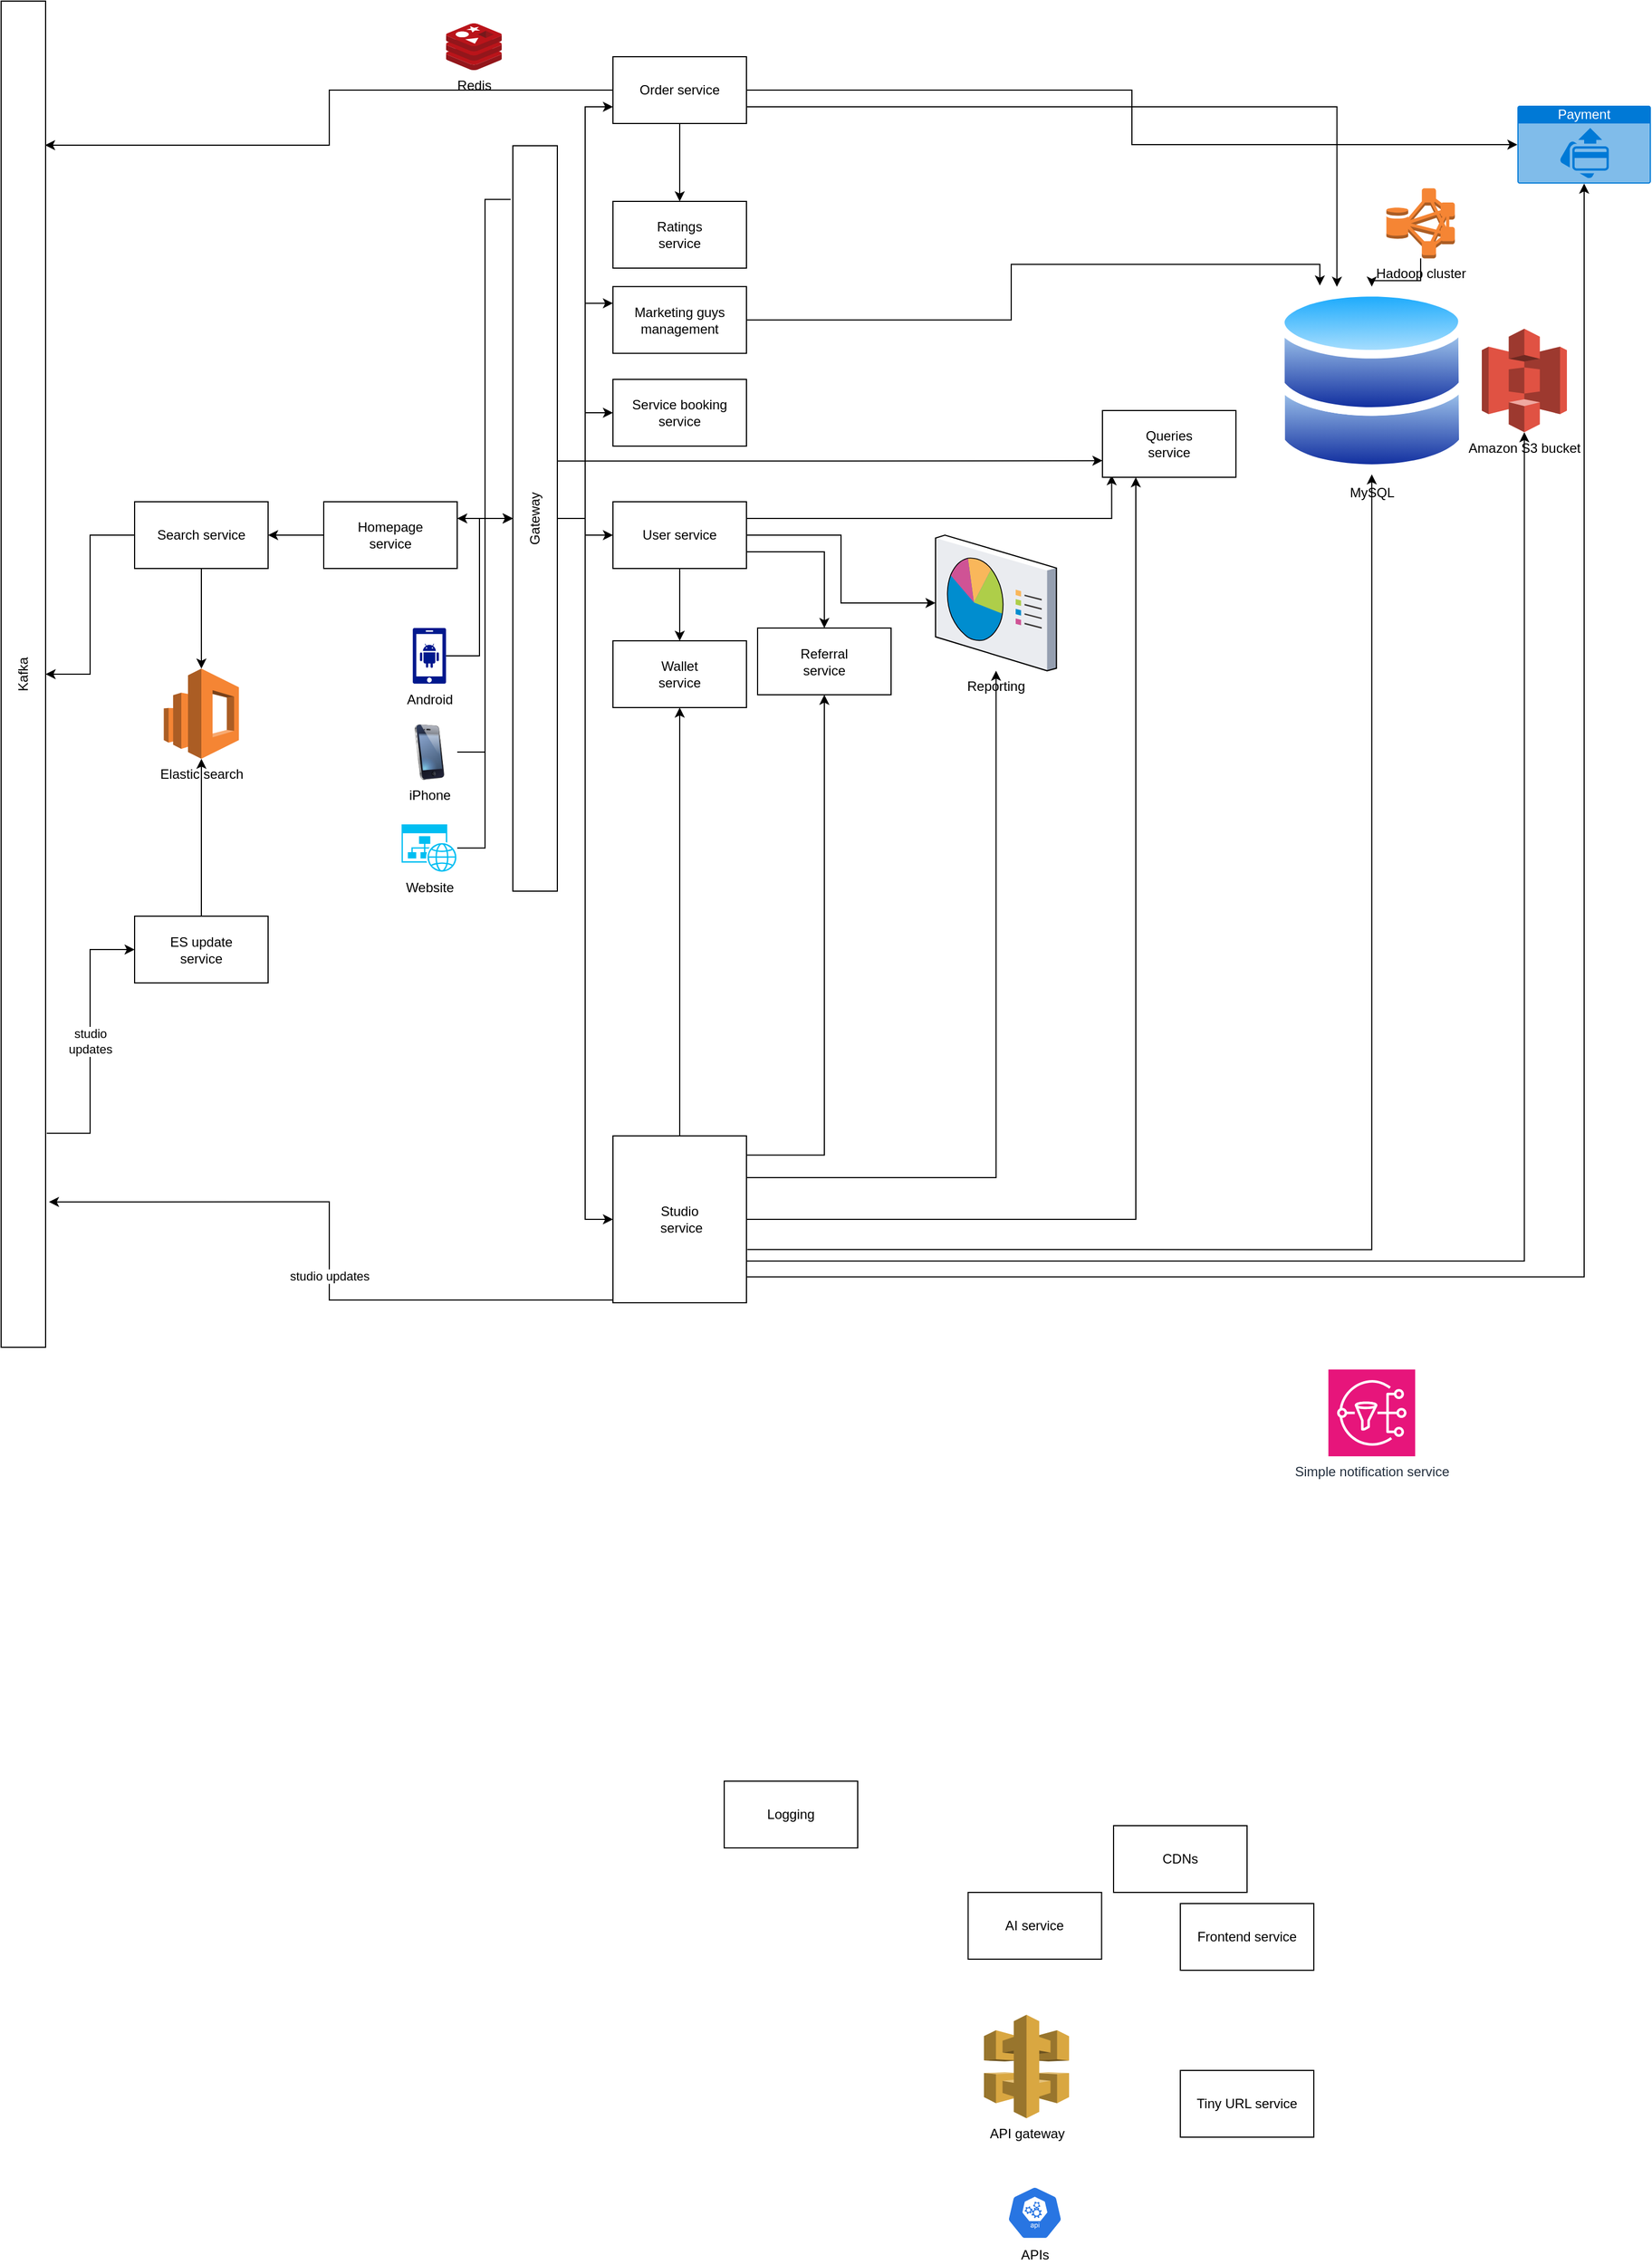 <mxfile version="21.7.5" type="device">
  <diagram id="C5RBs43oDa-KdzZeNtuy" name="Page-1">
    <mxGraphModel dx="2514" dy="899" grid="1" gridSize="10" guides="1" tooltips="1" connect="1" arrows="1" fold="1" page="1" pageScale="1" pageWidth="827" pageHeight="1169" math="0" shadow="0">
      <root>
        <mxCell id="WIyWlLk6GJQsqaUBKTNV-0" />
        <mxCell id="WIyWlLk6GJQsqaUBKTNV-1" parent="WIyWlLk6GJQsqaUBKTNV-0" />
        <mxCell id="Nwz1E1ppxnEd2SFKJ7sG-64" value="studio&lt;br&gt;updates" style="edgeStyle=orthogonalEdgeStyle;rounded=0;orthogonalLoop=1;jettySize=auto;html=1;entryX=0;entryY=0.5;entryDx=0;entryDy=0;exitX=1.025;exitY=0.841;exitDx=0;exitDy=0;exitPerimeter=0;" parent="WIyWlLk6GJQsqaUBKTNV-1" source="Nwz1E1ppxnEd2SFKJ7sG-0" target="Nwz1E1ppxnEd2SFKJ7sG-63" edge="1">
          <mxGeometry relative="1" as="geometry" />
        </mxCell>
        <mxCell id="Nwz1E1ppxnEd2SFKJ7sG-0" value="Kafka" style="rounded=0;whiteSpace=wrap;html=1;horizontal=0;" parent="WIyWlLk6GJQsqaUBKTNV-1" vertex="1">
          <mxGeometry x="-550" y="310" width="40" height="1210" as="geometry" />
        </mxCell>
        <mxCell id="Nwz1E1ppxnEd2SFKJ7sG-2" value="MySQL" style="image;aspect=fixed;perimeter=ellipsePerimeter;html=1;align=center;shadow=0;dashed=0;spacingTop=3;image=img/lib/active_directory/databases.svg;" parent="WIyWlLk6GJQsqaUBKTNV-1" vertex="1">
          <mxGeometry x="596" y="566.6" width="172.24" height="168.8" as="geometry" />
        </mxCell>
        <mxCell id="Nwz1E1ppxnEd2SFKJ7sG-8" value="Redis" style="image;sketch=0;aspect=fixed;html=1;points=[];align=center;fontSize=12;image=img/lib/mscae/Cache_Redis_Product.svg;" parent="WIyWlLk6GJQsqaUBKTNV-1" vertex="1">
          <mxGeometry x="-150" y="330" width="50" height="42" as="geometry" />
        </mxCell>
        <mxCell id="Nwz1E1ppxnEd2SFKJ7sG-58" value="" style="edgeStyle=orthogonalEdgeStyle;rounded=0;orthogonalLoop=1;jettySize=auto;html=1;" parent="WIyWlLk6GJQsqaUBKTNV-1" source="Nwz1E1ppxnEd2SFKJ7sG-11" target="Nwz1E1ppxnEd2SFKJ7sG-56" edge="1">
          <mxGeometry relative="1" as="geometry" />
        </mxCell>
        <mxCell id="Nwz1E1ppxnEd2SFKJ7sG-11" value="Android" style="sketch=0;aspect=fixed;pointerEvents=1;shadow=0;dashed=0;html=1;strokeColor=none;labelPosition=center;verticalLabelPosition=bottom;verticalAlign=top;align=center;fillColor=#00188D;shape=mxgraph.mscae.enterprise.android_phone" parent="WIyWlLk6GJQsqaUBKTNV-1" vertex="1">
          <mxGeometry x="-180" y="873.5" width="30" height="50" as="geometry" />
        </mxCell>
        <mxCell id="UU8hWNb_bc6DrYMknvaK-10" style="edgeStyle=orthogonalEdgeStyle;rounded=0;orthogonalLoop=1;jettySize=auto;html=1;" edge="1" parent="WIyWlLk6GJQsqaUBKTNV-1" source="Nwz1E1ppxnEd2SFKJ7sG-15" target="Nwz1E1ppxnEd2SFKJ7sG-31">
          <mxGeometry relative="1" as="geometry" />
        </mxCell>
        <mxCell id="UU8hWNb_bc6DrYMknvaK-13" value="" style="edgeStyle=orthogonalEdgeStyle;rounded=0;orthogonalLoop=1;jettySize=auto;html=1;" edge="1" parent="WIyWlLk6GJQsqaUBKTNV-1" source="Nwz1E1ppxnEd2SFKJ7sG-15" target="UU8hWNb_bc6DrYMknvaK-2">
          <mxGeometry relative="1" as="geometry" />
        </mxCell>
        <mxCell id="UU8hWNb_bc6DrYMknvaK-21" style="edgeStyle=orthogonalEdgeStyle;rounded=0;orthogonalLoop=1;jettySize=auto;html=1;entryX=0.5;entryY=0;entryDx=0;entryDy=0;exitX=1;exitY=0.75;exitDx=0;exitDy=0;" edge="1" parent="WIyWlLk6GJQsqaUBKTNV-1" source="Nwz1E1ppxnEd2SFKJ7sG-15" target="UU8hWNb_bc6DrYMknvaK-3">
          <mxGeometry relative="1" as="geometry" />
        </mxCell>
        <mxCell id="UU8hWNb_bc6DrYMknvaK-25" style="edgeStyle=orthogonalEdgeStyle;rounded=0;orthogonalLoop=1;jettySize=auto;html=1;entryX=0.069;entryY=0.969;entryDx=0;entryDy=0;entryPerimeter=0;exitX=1;exitY=0.25;exitDx=0;exitDy=0;" edge="1" parent="WIyWlLk6GJQsqaUBKTNV-1" source="Nwz1E1ppxnEd2SFKJ7sG-15" target="UU8hWNb_bc6DrYMknvaK-22">
          <mxGeometry relative="1" as="geometry" />
        </mxCell>
        <mxCell id="Nwz1E1ppxnEd2SFKJ7sG-15" value="User service" style="rounded=0;whiteSpace=wrap;html=1;" parent="WIyWlLk6GJQsqaUBKTNV-1" vertex="1">
          <mxGeometry y="760" width="120" height="60" as="geometry" />
        </mxCell>
        <mxCell id="Nwz1E1ppxnEd2SFKJ7sG-57" value="" style="edgeStyle=orthogonalEdgeStyle;rounded=0;orthogonalLoop=1;jettySize=auto;html=1;" parent="WIyWlLk6GJQsqaUBKTNV-1" source="Nwz1E1ppxnEd2SFKJ7sG-19" target="Nwz1E1ppxnEd2SFKJ7sG-56" edge="1">
          <mxGeometry relative="1" as="geometry" />
        </mxCell>
        <mxCell id="Nwz1E1ppxnEd2SFKJ7sG-19" value="iPhone" style="image;html=1;image=img/lib/clip_art/telecommunication/iPhone_128x128.png" parent="WIyWlLk6GJQsqaUBKTNV-1" vertex="1">
          <mxGeometry x="-190" y="960" width="50" height="50" as="geometry" />
        </mxCell>
        <mxCell id="Nwz1E1ppxnEd2SFKJ7sG-59" value="" style="edgeStyle=orthogonalEdgeStyle;rounded=0;orthogonalLoop=1;jettySize=auto;html=1;" parent="WIyWlLk6GJQsqaUBKTNV-1" source="Nwz1E1ppxnEd2SFKJ7sG-20" target="Nwz1E1ppxnEd2SFKJ7sG-56" edge="1">
          <mxGeometry relative="1" as="geometry" />
        </mxCell>
        <mxCell id="Nwz1E1ppxnEd2SFKJ7sG-20" value="Website" style="verticalLabelPosition=bottom;html=1;verticalAlign=top;align=center;strokeColor=none;fillColor=#00BEF2;shape=mxgraph.azure.website_generic;pointerEvents=1;" parent="WIyWlLk6GJQsqaUBKTNV-1" vertex="1">
          <mxGeometry x="-190" y="1050" width="50" height="42.5" as="geometry" />
        </mxCell>
        <mxCell id="Nwz1E1ppxnEd2SFKJ7sG-49" style="edgeStyle=orthogonalEdgeStyle;rounded=0;orthogonalLoop=1;jettySize=auto;html=1;exitX=1;exitY=0.75;exitDx=0;exitDy=0;" parent="WIyWlLk6GJQsqaUBKTNV-1" source="Nwz1E1ppxnEd2SFKJ7sG-23" target="Nwz1E1ppxnEd2SFKJ7sG-47" edge="1">
          <mxGeometry relative="1" as="geometry" />
        </mxCell>
        <mxCell id="Nwz1E1ppxnEd2SFKJ7sG-68" value="studio updates" style="edgeStyle=orthogonalEdgeStyle;rounded=0;orthogonalLoop=1;jettySize=auto;html=1;entryX=1.075;entryY=0.892;entryDx=0;entryDy=0;entryPerimeter=0;exitX=0.358;exitY=0.983;exitDx=0;exitDy=0;exitPerimeter=0;" parent="WIyWlLk6GJQsqaUBKTNV-1" source="Nwz1E1ppxnEd2SFKJ7sG-23" target="Nwz1E1ppxnEd2SFKJ7sG-0" edge="1">
          <mxGeometry relative="1" as="geometry" />
        </mxCell>
        <mxCell id="Nwz1E1ppxnEd2SFKJ7sG-70" style="edgeStyle=orthogonalEdgeStyle;rounded=0;orthogonalLoop=1;jettySize=auto;html=1;exitX=1;exitY=0.25;exitDx=0;exitDy=0;" parent="WIyWlLk6GJQsqaUBKTNV-1" source="Nwz1E1ppxnEd2SFKJ7sG-23" target="Nwz1E1ppxnEd2SFKJ7sG-31" edge="1">
          <mxGeometry relative="1" as="geometry">
            <mxPoint x="110" y="1142" as="sourcePoint" />
            <mxPoint x="267.294" y="703.95" as="targetPoint" />
          </mxGeometry>
        </mxCell>
        <mxCell id="UU8hWNb_bc6DrYMknvaK-4" style="edgeStyle=orthogonalEdgeStyle;rounded=0;orthogonalLoop=1;jettySize=auto;html=1;exitX=0.996;exitY=0.845;exitDx=0;exitDy=0;exitPerimeter=0;" edge="1" parent="WIyWlLk6GJQsqaUBKTNV-1" source="Nwz1E1ppxnEd2SFKJ7sG-23" target="Nwz1E1ppxnEd2SFKJ7sG-26">
          <mxGeometry relative="1" as="geometry">
            <mxPoint x="110" y="1163" as="sourcePoint" />
            <mxPoint x="668.941" y="699" as="targetPoint" />
          </mxGeometry>
        </mxCell>
        <mxCell id="UU8hWNb_bc6DrYMknvaK-5" style="edgeStyle=orthogonalEdgeStyle;rounded=0;orthogonalLoop=1;jettySize=auto;html=1;entryX=0.5;entryY=1;entryDx=0;entryDy=0;exitX=1.006;exitY=0.681;exitDx=0;exitDy=0;exitPerimeter=0;" edge="1" parent="WIyWlLk6GJQsqaUBKTNV-1" source="Nwz1E1ppxnEd2SFKJ7sG-23" target="Nwz1E1ppxnEd2SFKJ7sG-2">
          <mxGeometry relative="1" as="geometry" />
        </mxCell>
        <mxCell id="UU8hWNb_bc6DrYMknvaK-14" style="edgeStyle=orthogonalEdgeStyle;rounded=0;orthogonalLoop=1;jettySize=auto;html=1;entryX=0.5;entryY=1;entryDx=0;entryDy=0;" edge="1" parent="WIyWlLk6GJQsqaUBKTNV-1" source="Nwz1E1ppxnEd2SFKJ7sG-23" target="UU8hWNb_bc6DrYMknvaK-2">
          <mxGeometry relative="1" as="geometry" />
        </mxCell>
        <mxCell id="UU8hWNb_bc6DrYMknvaK-20" style="edgeStyle=orthogonalEdgeStyle;rounded=0;orthogonalLoop=1;jettySize=auto;html=1;exitX=0.996;exitY=0.115;exitDx=0;exitDy=0;exitPerimeter=0;entryX=0.5;entryY=1;entryDx=0;entryDy=0;" edge="1" parent="WIyWlLk6GJQsqaUBKTNV-1" source="Nwz1E1ppxnEd2SFKJ7sG-23" target="UU8hWNb_bc6DrYMknvaK-3">
          <mxGeometry relative="1" as="geometry">
            <mxPoint x="190" y="920" as="targetPoint" />
          </mxGeometry>
        </mxCell>
        <mxCell id="UU8hWNb_bc6DrYMknvaK-27" style="edgeStyle=orthogonalEdgeStyle;rounded=0;orthogonalLoop=1;jettySize=auto;html=1;entryX=0.25;entryY=1;entryDx=0;entryDy=0;" edge="1" parent="WIyWlLk6GJQsqaUBKTNV-1" source="Nwz1E1ppxnEd2SFKJ7sG-23" target="UU8hWNb_bc6DrYMknvaK-22">
          <mxGeometry relative="1" as="geometry" />
        </mxCell>
        <mxCell id="Nwz1E1ppxnEd2SFKJ7sG-23" value="Studio&lt;br&gt;&amp;nbsp;service" style="rounded=0;whiteSpace=wrap;html=1;" parent="WIyWlLk6GJQsqaUBKTNV-1" vertex="1">
          <mxGeometry y="1330" width="120" height="150" as="geometry" />
        </mxCell>
        <mxCell id="UU8hWNb_bc6DrYMknvaK-11" style="edgeStyle=orthogonalEdgeStyle;rounded=0;orthogonalLoop=1;jettySize=auto;html=1;entryX=0.988;entryY=0.107;entryDx=0;entryDy=0;entryPerimeter=0;" edge="1" parent="WIyWlLk6GJQsqaUBKTNV-1" source="Nwz1E1ppxnEd2SFKJ7sG-24" target="Nwz1E1ppxnEd2SFKJ7sG-0">
          <mxGeometry relative="1" as="geometry" />
        </mxCell>
        <mxCell id="UU8hWNb_bc6DrYMknvaK-17" style="edgeStyle=orthogonalEdgeStyle;rounded=0;orthogonalLoop=1;jettySize=auto;html=1;entryX=0;entryY=0.5;entryDx=0;entryDy=0;entryPerimeter=0;" edge="1" parent="WIyWlLk6GJQsqaUBKTNV-1" source="Nwz1E1ppxnEd2SFKJ7sG-24" target="Nwz1E1ppxnEd2SFKJ7sG-26">
          <mxGeometry relative="1" as="geometry" />
        </mxCell>
        <mxCell id="UU8hWNb_bc6DrYMknvaK-29" style="edgeStyle=orthogonalEdgeStyle;rounded=0;orthogonalLoop=1;jettySize=auto;html=1;exitX=1;exitY=0.75;exitDx=0;exitDy=0;entryX=0.318;entryY=0.001;entryDx=0;entryDy=0;entryPerimeter=0;" edge="1" parent="WIyWlLk6GJQsqaUBKTNV-1" source="Nwz1E1ppxnEd2SFKJ7sG-24" target="Nwz1E1ppxnEd2SFKJ7sG-2">
          <mxGeometry relative="1" as="geometry" />
        </mxCell>
        <mxCell id="UU8hWNb_bc6DrYMknvaK-32" style="edgeStyle=orthogonalEdgeStyle;rounded=0;orthogonalLoop=1;jettySize=auto;html=1;entryX=0.5;entryY=0;entryDx=0;entryDy=0;" edge="1" parent="WIyWlLk6GJQsqaUBKTNV-1" source="Nwz1E1ppxnEd2SFKJ7sG-24" target="UU8hWNb_bc6DrYMknvaK-15">
          <mxGeometry relative="1" as="geometry" />
        </mxCell>
        <mxCell id="Nwz1E1ppxnEd2SFKJ7sG-24" value="Order service" style="rounded=0;whiteSpace=wrap;html=1;" parent="WIyWlLk6GJQsqaUBKTNV-1" vertex="1">
          <mxGeometry y="360" width="120" height="60" as="geometry" />
        </mxCell>
        <mxCell id="Nwz1E1ppxnEd2SFKJ7sG-26" value="Payment" style="html=1;whiteSpace=wrap;strokeColor=none;fillColor=#0079D6;labelPosition=center;verticalLabelPosition=middle;verticalAlign=top;align=center;fontSize=12;outlineConnect=0;spacingTop=-6;fontColor=#FFFFFF;sketch=0;shape=mxgraph.sitemap.payment;" parent="WIyWlLk6GJQsqaUBKTNV-1" vertex="1">
          <mxGeometry x="813" y="404" width="120" height="70" as="geometry" />
        </mxCell>
        <mxCell id="Nwz1E1ppxnEd2SFKJ7sG-29" value="Simple notification service" style="sketch=0;points=[[0,0,0],[0.25,0,0],[0.5,0,0],[0.75,0,0],[1,0,0],[0,1,0],[0.25,1,0],[0.5,1,0],[0.75,1,0],[1,1,0],[0,0.25,0],[0,0.5,0],[0,0.75,0],[1,0.25,0],[1,0.5,0],[1,0.75,0]];outlineConnect=0;fontColor=#232F3E;fillColor=#E7157B;strokeColor=#ffffff;dashed=0;verticalLabelPosition=bottom;verticalAlign=top;align=center;html=1;fontSize=12;fontStyle=0;aspect=fixed;shape=mxgraph.aws4.resourceIcon;resIcon=mxgraph.aws4.sns;" parent="WIyWlLk6GJQsqaUBKTNV-1" vertex="1">
          <mxGeometry x="643.12" y="1540" width="78" height="78" as="geometry" />
        </mxCell>
        <mxCell id="Nwz1E1ppxnEd2SFKJ7sG-31" value="Reporting" style="verticalLabelPosition=bottom;sketch=0;aspect=fixed;html=1;verticalAlign=top;strokeColor=none;align=center;outlineConnect=0;shape=mxgraph.citrix.reporting;" parent="WIyWlLk6GJQsqaUBKTNV-1" vertex="1">
          <mxGeometry x="290" y="790" width="108.65" height="121.9" as="geometry" />
        </mxCell>
        <mxCell id="Nwz1E1ppxnEd2SFKJ7sG-32" value="AI service" style="rounded=0;whiteSpace=wrap;html=1;" parent="WIyWlLk6GJQsqaUBKTNV-1" vertex="1">
          <mxGeometry x="319.25" y="2010" width="120" height="60" as="geometry" />
        </mxCell>
        <mxCell id="Nwz1E1ppxnEd2SFKJ7sG-33" value="APIs" style="sketch=0;html=1;dashed=0;whitespace=wrap;fillColor=#2875E2;strokeColor=#ffffff;points=[[0.005,0.63,0],[0.1,0.2,0],[0.9,0.2,0],[0.5,0,0],[0.995,0.63,0],[0.72,0.99,0],[0.5,1,0],[0.28,0.99,0]];verticalLabelPosition=bottom;align=center;verticalAlign=top;shape=mxgraph.kubernetes.icon;prIcon=api" parent="WIyWlLk6GJQsqaUBKTNV-1" vertex="1">
          <mxGeometry x="354.25" y="2274" width="50" height="48" as="geometry" />
        </mxCell>
        <mxCell id="Nwz1E1ppxnEd2SFKJ7sG-34" value="API gateway" style="outlineConnect=0;dashed=0;verticalLabelPosition=bottom;verticalAlign=top;align=center;html=1;shape=mxgraph.aws3.api_gateway;fillColor=#D9A741;gradientColor=none;" parent="WIyWlLk6GJQsqaUBKTNV-1" vertex="1">
          <mxGeometry x="333.5" y="2120" width="76.5" height="93" as="geometry" />
        </mxCell>
        <mxCell id="Nwz1E1ppxnEd2SFKJ7sG-39" value="Frontend service" style="rounded=0;whiteSpace=wrap;html=1;" parent="WIyWlLk6GJQsqaUBKTNV-1" vertex="1">
          <mxGeometry x="510" y="2020" width="120" height="60" as="geometry" />
        </mxCell>
        <mxCell id="Nwz1E1ppxnEd2SFKJ7sG-40" value="Logging" style="rounded=0;whiteSpace=wrap;html=1;" parent="WIyWlLk6GJQsqaUBKTNV-1" vertex="1">
          <mxGeometry x="100" y="1910" width="120" height="60" as="geometry" />
        </mxCell>
        <mxCell id="Nwz1E1ppxnEd2SFKJ7sG-41" value="CDNs" style="rounded=0;whiteSpace=wrap;html=1;" parent="WIyWlLk6GJQsqaUBKTNV-1" vertex="1">
          <mxGeometry x="450" y="1950" width="120" height="60" as="geometry" />
        </mxCell>
        <mxCell id="Nwz1E1ppxnEd2SFKJ7sG-42" value="Tiny URL service" style="rounded=0;whiteSpace=wrap;html=1;" parent="WIyWlLk6GJQsqaUBKTNV-1" vertex="1">
          <mxGeometry x="510" y="2170" width="120" height="60" as="geometry" />
        </mxCell>
        <mxCell id="Nwz1E1ppxnEd2SFKJ7sG-71" style="edgeStyle=orthogonalEdgeStyle;rounded=0;orthogonalLoop=1;jettySize=auto;html=1;" parent="WIyWlLk6GJQsqaUBKTNV-1" source="Nwz1E1ppxnEd2SFKJ7sG-43" target="Nwz1E1ppxnEd2SFKJ7sG-2" edge="1">
          <mxGeometry relative="1" as="geometry" />
        </mxCell>
        <mxCell id="Nwz1E1ppxnEd2SFKJ7sG-43" value="Hadoop cluster" style="outlineConnect=0;dashed=0;verticalLabelPosition=bottom;verticalAlign=top;align=center;html=1;shape=mxgraph.aws3.hdfs_cluster;fillColor=#F58534;gradientColor=none;" parent="WIyWlLk6GJQsqaUBKTNV-1" vertex="1">
          <mxGeometry x="695.25" y="478.25" width="61.5" height="63" as="geometry" />
        </mxCell>
        <mxCell id="Nwz1E1ppxnEd2SFKJ7sG-51" value="" style="edgeStyle=orthogonalEdgeStyle;rounded=0;orthogonalLoop=1;jettySize=auto;html=1;" parent="WIyWlLk6GJQsqaUBKTNV-1" source="Nwz1E1ppxnEd2SFKJ7sG-45" target="Nwz1E1ppxnEd2SFKJ7sG-50" edge="1">
          <mxGeometry relative="1" as="geometry" />
        </mxCell>
        <mxCell id="Nwz1E1ppxnEd2SFKJ7sG-45" value="Homepage &lt;br&gt;service" style="rounded=0;whiteSpace=wrap;html=1;" parent="WIyWlLk6GJQsqaUBKTNV-1" vertex="1">
          <mxGeometry x="-260" y="760" width="120" height="60" as="geometry" />
        </mxCell>
        <mxCell id="Nwz1E1ppxnEd2SFKJ7sG-47" value="Amazon S3 bucket" style="outlineConnect=0;dashed=0;verticalLabelPosition=bottom;verticalAlign=top;align=center;html=1;shape=mxgraph.aws3.s3;fillColor=#E05243;gradientColor=none;" parent="WIyWlLk6GJQsqaUBKTNV-1" vertex="1">
          <mxGeometry x="781" y="604.5" width="76.5" height="93" as="geometry" />
        </mxCell>
        <mxCell id="Nwz1E1ppxnEd2SFKJ7sG-53" value="" style="edgeStyle=orthogonalEdgeStyle;rounded=0;orthogonalLoop=1;jettySize=auto;html=1;" parent="WIyWlLk6GJQsqaUBKTNV-1" source="Nwz1E1ppxnEd2SFKJ7sG-50" target="Nwz1E1ppxnEd2SFKJ7sG-52" edge="1">
          <mxGeometry relative="1" as="geometry" />
        </mxCell>
        <mxCell id="Nwz1E1ppxnEd2SFKJ7sG-55" value="" style="edgeStyle=orthogonalEdgeStyle;rounded=0;orthogonalLoop=1;jettySize=auto;html=1;" parent="WIyWlLk6GJQsqaUBKTNV-1" source="Nwz1E1ppxnEd2SFKJ7sG-50" target="Nwz1E1ppxnEd2SFKJ7sG-0" edge="1">
          <mxGeometry relative="1" as="geometry" />
        </mxCell>
        <mxCell id="Nwz1E1ppxnEd2SFKJ7sG-50" value="Search service" style="rounded=0;whiteSpace=wrap;html=1;" parent="WIyWlLk6GJQsqaUBKTNV-1" vertex="1">
          <mxGeometry x="-430" y="760" width="120" height="60" as="geometry" />
        </mxCell>
        <mxCell id="Nwz1E1ppxnEd2SFKJ7sG-52" value="Elastic search" style="outlineConnect=0;dashed=0;verticalLabelPosition=bottom;verticalAlign=top;align=center;html=1;shape=mxgraph.aws3.elasticsearch_service;fillColor=#F58534;gradientColor=none;" parent="WIyWlLk6GJQsqaUBKTNV-1" vertex="1">
          <mxGeometry x="-403.75" y="910" width="67.5" height="81" as="geometry" />
        </mxCell>
        <mxCell id="Nwz1E1ppxnEd2SFKJ7sG-62" style="edgeStyle=orthogonalEdgeStyle;rounded=0;orthogonalLoop=1;jettySize=auto;html=1;entryX=1;entryY=0.25;entryDx=0;entryDy=0;exitX=-0.05;exitY=0.072;exitDx=0;exitDy=0;exitPerimeter=0;" parent="WIyWlLk6GJQsqaUBKTNV-1" source="Nwz1E1ppxnEd2SFKJ7sG-56" target="Nwz1E1ppxnEd2SFKJ7sG-45" edge="1">
          <mxGeometry relative="1" as="geometry" />
        </mxCell>
        <mxCell id="Nwz1E1ppxnEd2SFKJ7sG-66" value="" style="edgeStyle=orthogonalEdgeStyle;rounded=0;orthogonalLoop=1;jettySize=auto;html=1;" parent="WIyWlLk6GJQsqaUBKTNV-1" source="Nwz1E1ppxnEd2SFKJ7sG-56" target="Nwz1E1ppxnEd2SFKJ7sG-15" edge="1">
          <mxGeometry relative="1" as="geometry" />
        </mxCell>
        <mxCell id="Nwz1E1ppxnEd2SFKJ7sG-67" style="edgeStyle=orthogonalEdgeStyle;rounded=0;orthogonalLoop=1;jettySize=auto;html=1;entryX=0;entryY=0.5;entryDx=0;entryDy=0;" parent="WIyWlLk6GJQsqaUBKTNV-1" source="Nwz1E1ppxnEd2SFKJ7sG-56" target="Nwz1E1ppxnEd2SFKJ7sG-23" edge="1">
          <mxGeometry relative="1" as="geometry" />
        </mxCell>
        <mxCell id="UU8hWNb_bc6DrYMknvaK-12" style="edgeStyle=orthogonalEdgeStyle;rounded=0;orthogonalLoop=1;jettySize=auto;html=1;entryX=0;entryY=0.75;entryDx=0;entryDy=0;" edge="1" parent="WIyWlLk6GJQsqaUBKTNV-1" source="Nwz1E1ppxnEd2SFKJ7sG-56" target="Nwz1E1ppxnEd2SFKJ7sG-24">
          <mxGeometry relative="1" as="geometry" />
        </mxCell>
        <mxCell id="UU8hWNb_bc6DrYMknvaK-19" style="edgeStyle=orthogonalEdgeStyle;rounded=0;orthogonalLoop=1;jettySize=auto;html=1;entryX=0;entryY=0.5;entryDx=0;entryDy=0;" edge="1" parent="WIyWlLk6GJQsqaUBKTNV-1" source="Nwz1E1ppxnEd2SFKJ7sG-56" target="UU8hWNb_bc6DrYMknvaK-18">
          <mxGeometry relative="1" as="geometry" />
        </mxCell>
        <mxCell id="UU8hWNb_bc6DrYMknvaK-24" style="edgeStyle=orthogonalEdgeStyle;rounded=0;orthogonalLoop=1;jettySize=auto;html=1;exitX=0.988;exitY=0.423;exitDx=0;exitDy=0;exitPerimeter=0;" edge="1" parent="WIyWlLk6GJQsqaUBKTNV-1" source="Nwz1E1ppxnEd2SFKJ7sG-56">
          <mxGeometry relative="1" as="geometry">
            <mxPoint x="-44.6" y="724.34" as="sourcePoint" />
            <mxPoint x="440" y="723.059" as="targetPoint" />
          </mxGeometry>
        </mxCell>
        <mxCell id="UU8hWNb_bc6DrYMknvaK-31" style="edgeStyle=orthogonalEdgeStyle;rounded=0;orthogonalLoop=1;jettySize=auto;html=1;entryX=0;entryY=0.25;entryDx=0;entryDy=0;" edge="1" parent="WIyWlLk6GJQsqaUBKTNV-1" source="Nwz1E1ppxnEd2SFKJ7sG-56" target="UU8hWNb_bc6DrYMknvaK-28">
          <mxGeometry relative="1" as="geometry" />
        </mxCell>
        <mxCell id="Nwz1E1ppxnEd2SFKJ7sG-56" value="Gateway" style="rounded=0;whiteSpace=wrap;html=1;horizontal=0;" parent="WIyWlLk6GJQsqaUBKTNV-1" vertex="1">
          <mxGeometry x="-90" y="440" width="40" height="670" as="geometry" />
        </mxCell>
        <mxCell id="Nwz1E1ppxnEd2SFKJ7sG-65" value="" style="edgeStyle=orthogonalEdgeStyle;rounded=0;orthogonalLoop=1;jettySize=auto;html=1;" parent="WIyWlLk6GJQsqaUBKTNV-1" source="Nwz1E1ppxnEd2SFKJ7sG-63" target="Nwz1E1ppxnEd2SFKJ7sG-52" edge="1">
          <mxGeometry relative="1" as="geometry" />
        </mxCell>
        <mxCell id="Nwz1E1ppxnEd2SFKJ7sG-63" value="ES update &lt;br&gt;service" style="rounded=0;whiteSpace=wrap;html=1;" parent="WIyWlLk6GJQsqaUBKTNV-1" vertex="1">
          <mxGeometry x="-430" y="1132.5" width="120" height="60" as="geometry" />
        </mxCell>
        <mxCell id="UU8hWNb_bc6DrYMknvaK-2" value="Wallet &lt;br&gt;service" style="rounded=0;whiteSpace=wrap;html=1;" vertex="1" parent="WIyWlLk6GJQsqaUBKTNV-1">
          <mxGeometry y="885" width="120" height="60" as="geometry" />
        </mxCell>
        <mxCell id="UU8hWNb_bc6DrYMknvaK-3" value="Referral&lt;br&gt;service" style="rounded=0;whiteSpace=wrap;html=1;" vertex="1" parent="WIyWlLk6GJQsqaUBKTNV-1">
          <mxGeometry x="130" y="873.5" width="120" height="60" as="geometry" />
        </mxCell>
        <mxCell id="UU8hWNb_bc6DrYMknvaK-15" value="Ratings&lt;br&gt;service" style="rounded=0;whiteSpace=wrap;html=1;" vertex="1" parent="WIyWlLk6GJQsqaUBKTNV-1">
          <mxGeometry y="490" width="120" height="60" as="geometry" />
        </mxCell>
        <mxCell id="UU8hWNb_bc6DrYMknvaK-18" value="Service booking service" style="rounded=0;whiteSpace=wrap;html=1;" vertex="1" parent="WIyWlLk6GJQsqaUBKTNV-1">
          <mxGeometry y="650" width="120" height="60" as="geometry" />
        </mxCell>
        <mxCell id="UU8hWNb_bc6DrYMknvaK-22" value="Queries&lt;br&gt;service" style="rounded=0;whiteSpace=wrap;html=1;" vertex="1" parent="WIyWlLk6GJQsqaUBKTNV-1">
          <mxGeometry x="440" y="678" width="120" height="60" as="geometry" />
        </mxCell>
        <mxCell id="UU8hWNb_bc6DrYMknvaK-30" style="edgeStyle=orthogonalEdgeStyle;rounded=0;orthogonalLoop=1;jettySize=auto;html=1;entryX=0.229;entryY=-0.006;entryDx=0;entryDy=0;entryPerimeter=0;" edge="1" parent="WIyWlLk6GJQsqaUBKTNV-1" source="UU8hWNb_bc6DrYMknvaK-28" target="Nwz1E1ppxnEd2SFKJ7sG-2">
          <mxGeometry relative="1" as="geometry" />
        </mxCell>
        <mxCell id="UU8hWNb_bc6DrYMknvaK-28" value="Marketing guys management" style="rounded=0;whiteSpace=wrap;html=1;" vertex="1" parent="WIyWlLk6GJQsqaUBKTNV-1">
          <mxGeometry y="566.6" width="120" height="60" as="geometry" />
        </mxCell>
      </root>
    </mxGraphModel>
  </diagram>
</mxfile>
